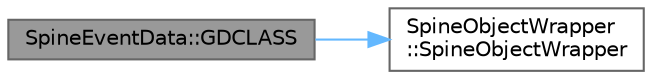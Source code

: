 digraph "SpineEventData::GDCLASS"
{
 // LATEX_PDF_SIZE
  bgcolor="transparent";
  edge [fontname=Helvetica,fontsize=10,labelfontname=Helvetica,labelfontsize=10];
  node [fontname=Helvetica,fontsize=10,shape=box,height=0.2,width=0.4];
  rankdir="LR";
  Node1 [id="Node000001",label="SpineEventData::GDCLASS",height=0.2,width=0.4,color="gray40", fillcolor="grey60", style="filled", fontcolor="black",tooltip=" "];
  Node1 -> Node2 [id="edge1_Node000001_Node000002",color="steelblue1",style="solid",tooltip=" "];
  Node2 [id="Node000002",label="SpineObjectWrapper\l::SpineObjectWrapper",height=0.2,width=0.4,color="grey40", fillcolor="white", style="filled",URL="$class_spine_object_wrapper.html#a4a15e858fd9ec30634359563ad09607e",tooltip=" "];
}
